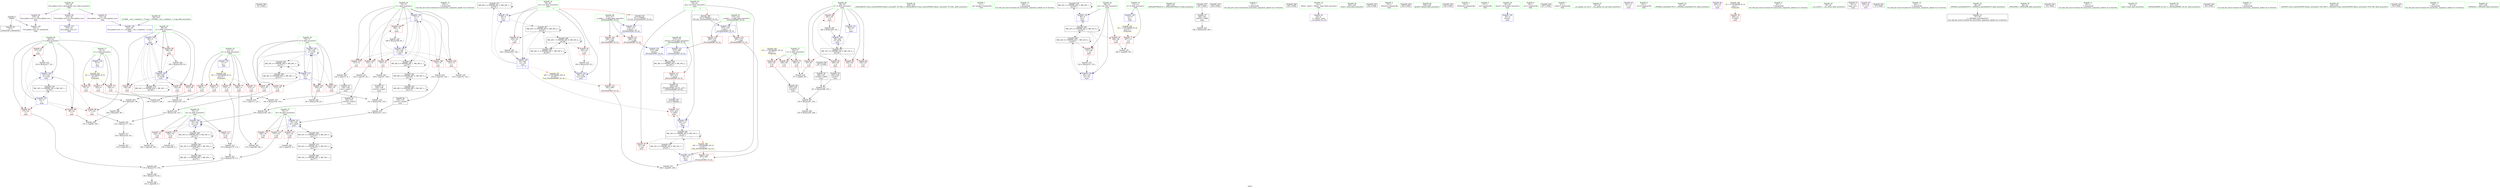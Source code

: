 digraph "SVFG" {
	label="SVFG";

	Node0x5594e4bcbaf0 [shape=record,color=grey,label="{NodeID: 0\nNullPtr}"];
	Node0x5594e4bcbaf0 -> Node0x5594e4bf3e40[style=solid];
	Node0x5594e4bcbaf0 -> Node0x5594e4bf9070[style=solid];
	Node0x5594e4c2b940 [shape=record,color=black,label="{NodeID: 346\n91 = PHI()\n}"];
	Node0x5594e4bf2d20 [shape=record,color=red,label="{NodeID: 97\n118\<--68\n\<--a\nmain\n}"];
	Node0x5594e4bf2d20 -> Node0x5594e4c002a0[style=solid];
	Node0x5594e4bf10a0 [shape=record,color=green,label="{NodeID: 14\n154\<--1\n\<--dummyObj\nCan only get source location for instruction, argument, global var or function.}"];
	Node0x5594e4c13e40 [shape=record,color=black,label="{NodeID: 277\nMR_20V_2 = PHI(MR_20V_3, MR_20V_1, )\npts\{65 \}\n}"];
	Node0x5594e4c13e40 -> Node0x5594e4bf94b0[style=dashed];
	Node0x5594e4c13e40 -> Node0x5594e4c13e40[style=dashed];
	Node0x5594e4bf3880 [shape=record,color=red,label="{NodeID: 111\n164\<--74\n\<--na\nmain\n}"];
	Node0x5594e4bf3880 -> Node0x5594e4c01aa0[style=solid];
	Node0x5594e4bf1a90 [shape=record,color=green,label="{NodeID: 28\n58\<--59\nit\<--it_field_insensitive\nmain\n}"];
	Node0x5594e4bf1a90 -> Node0x5594e4bf5930[style=solid];
	Node0x5594e4bf1a90 -> Node0x5594e4bf5a00[style=solid];
	Node0x5594e4bf1a90 -> Node0x5594e4bf5ad0[style=solid];
	Node0x5594e4bf1a90 -> Node0x5594e4bf5ba0[style=solid];
	Node0x5594e4bf1a90 -> Node0x5594e4bf5c70[style=solid];
	Node0x5594e4bf1a90 -> Node0x5594e4bf9240[style=solid];
	Node0x5594e4bf1a90 -> Node0x5594e4bfa0e0[style=solid];
	Node0x5594e4c18a60 [shape=record,color=yellow,style=double,label="{NodeID: 291\n4V_1 = ENCHI(MR_4V_0)\npts\{10 \}\nFun[main]}"];
	Node0x5594e4c18a60 -> Node0x5594e4bf4ea0[style=dashed];
	Node0x5594e4c18a60 -> Node0x5594e4bf4f70[style=dashed];
	Node0x5594e4c18a60 -> Node0x5594e4bf5040[style=dashed];
	Node0x5594e4bfe620 [shape=record,color=grey,label="{NodeID: 208\n100 = Binary(83, 99, )\n}"];
	Node0x5594e4bfe620 -> Node0x5594e4c01020[style=solid];
	Node0x5594e4bf8c70 [shape=record,color=blue,label="{NodeID: 125\n11\<--9\nm\<--\nGlob }"];
	Node0x5594e4bf8c70 -> Node0x5594e4c18b40[style=dashed];
	Node0x5594e4bf26b0 [shape=record,color=green,label="{NodeID: 42\n234\<--235\n_ZSt4endlIcSt11char_traitsIcEERSt13basic_ostreamIT_T0_ES6_\<--_ZSt4endlIcSt11char_traitsIcEERSt13basic_ostreamIT_T0_ES6__field_insensitive\n}"];
	Node0x5594e4bffb20 [shape=record,color=grey,label="{NodeID: 222\n179 = Binary(173, 178, )\n}"];
	Node0x5594e4bffb20 -> Node0x5594e4bffca0[style=solid];
	Node0x5594e4bf98c0 [shape=record,color=blue,label="{NodeID: 139\n72\<--9\nt\<--\nmain\n}"];
	Node0x5594e4bf98c0 -> Node0x5594e4bf32d0[style=dashed];
	Node0x5594e4bf98c0 -> Node0x5594e4bf33a0[style=dashed];
	Node0x5594e4bf98c0 -> Node0x5594e4bf3470[style=dashed];
	Node0x5594e4bf98c0 -> Node0x5594e4bf3540[style=dashed];
	Node0x5594e4bf98c0 -> Node0x5594e4bf3610[style=dashed];
	Node0x5594e4bf98c0 -> Node0x5594e4bf36e0[style=dashed];
	Node0x5594e4bf98c0 -> Node0x5594e4bf9c00[style=dashed];
	Node0x5594e4bf98c0 -> Node0x5594e4c0a440[style=dashed];
	Node0x5594e4bf4380 [shape=record,color=black,label="{NodeID: 56\n155\<--153\nconv25\<--cmp24\nmain\n}"];
	Node0x5594e4bf4380 -> Node0x5594e4bfef20[style=solid];
	Node0x5594e4c01020 [shape=record,color=grey,label="{NodeID: 236\n101 = cmp(96, 100, )\n}"];
	Node0x5594e4bfa420 [shape=record,color=blue,label="{NodeID: 153\n272\<--289\nretval\<--\n_ZSt3minIiERKT_S2_S2_\n}"];
	Node0x5594e4bfa420 -> Node0x5594e4c16640[style=dashed];
	Node0x5594e4bf4f70 [shape=record,color=red,label="{NodeID: 70\n108\<--8\n\<--n\nmain\n}"];
	Node0x5594e4bf4f70 -> Node0x5594e4c00420[style=solid];
	Node0x5594e4bf5ad0 [shape=record,color=red,label="{NodeID: 84\n239\<--58\n\<--it\nmain\n}"];
	Node0x5594e4be9d50 [shape=record,color=green,label="{NodeID: 1\n7\<--1\n__dso_handle\<--dummyObj\nGlob }"];
	Node0x5594e4c2ba10 [shape=record,color=black,label="{NodeID: 347\n210 = PHI(269, )\n}"];
	Node0x5594e4c2ba10 -> Node0x5594e4bf84f0[style=solid];
	Node0x5594e4bf2df0 [shape=record,color=red,label="{NodeID: 98\n136\<--68\n\<--a\nmain\n}"];
	Node0x5594e4bf2df0 -> Node0x5594e4bff6a0[style=solid];
	Node0x5594e4bf1130 [shape=record,color=green,label="{NodeID: 15\n246\<--1\n\<--dummyObj\nCan only get source location for instruction, argument, global var or function.}"];
	Node0x5594e4c14340 [shape=record,color=black,label="{NodeID: 278\nMR_22V_2 = PHI(MR_22V_3, MR_22V_1, )\npts\{67 \}\n}"];
	Node0x5594e4c14340 -> Node0x5594e4bf9580[style=dashed];
	Node0x5594e4c14340 -> Node0x5594e4c14340[style=dashed];
	Node0x5594e4bf3950 [shape=record,color=red,label="{NodeID: 112\n174\<--74\n\<--na\nmain\n}"];
	Node0x5594e4bf3950 -> Node0x5594e4bfeda0[style=solid];
	Node0x5594e4bf1b60 [shape=record,color=green,label="{NodeID: 29\n60\<--61\nans\<--ans_field_insensitive\nmain\n|{|<s3>7}}"];
	Node0x5594e4bf1b60 -> Node0x5594e4bf5d40[style=solid];
	Node0x5594e4bf1b60 -> Node0x5594e4bf9310[style=solid];
	Node0x5594e4bf1b60 -> Node0x5594e4bf9f40[style=solid];
	Node0x5594e4bf1b60:s3 -> Node0x5594e4c2ad10[style=solid,color=red];
	Node0x5594e4c18b40 [shape=record,color=yellow,style=double,label="{NodeID: 292\n6V_1 = ENCHI(MR_6V_0)\npts\{12 \}\nFun[main]}"];
	Node0x5594e4c18b40 -> Node0x5594e4bf5110[style=dashed];
	Node0x5594e4c18b40 -> Node0x5594e4bf51e0[style=dashed];
	Node0x5594e4c18b40 -> Node0x5594e4bf52b0[style=dashed];
	Node0x5594e4c18b40 -> Node0x5594e4bf5380[style=dashed];
	Node0x5594e4c18b40 -> Node0x5594e4bf5450[style=dashed];
	Node0x5594e4bfe7a0 [shape=record,color=grey,label="{NodeID: 209\n262 = Binary(261, 83, )\n}"];
	Node0x5594e4bfe7a0 -> Node0x5594e4bfa0e0[style=solid];
	Node0x5594e4bf8d70 [shape=record,color=blue,label="{NodeID: 126\n13\<--9\nk\<--\nGlob }"];
	Node0x5594e4bf8d70 -> Node0x5594e4c18c20[style=dashed];
	Node0x5594e4bf27b0 [shape=record,color=green,label="{NodeID: 43\n236\<--237\n_ZNSolsEPFRSoS_E\<--_ZNSolsEPFRSoS_E_field_insensitive\n}"];
	Node0x5594e4c19780 [shape=record,color=yellow,style=double,label="{NodeID: 306\n16V_1 = ENCHI(MR_16V_0)\npts\{61 \}\nFun[_ZSt3minIiERKT_S2_S2_]}"];
	Node0x5594e4c19780 -> Node0x5594e4bf8aa0[style=dashed];
	Node0x5594e4bffca0 [shape=record,color=grey,label="{NodeID: 223\n180 = Binary(179, 83, )\n}"];
	Node0x5594e4bffca0 -> Node0x5594e4c01920[style=solid];
	Node0x5594e4bf9990 [shape=record,color=blue,label="{NodeID: 140\n74\<--144\nna\<--sub\nmain\n}"];
	Node0x5594e4bf9990 -> Node0x5594e4bf37b0[style=dashed];
	Node0x5594e4bf9990 -> Node0x5594e4bf3880[style=dashed];
	Node0x5594e4bf9990 -> Node0x5594e4bf3950[style=dashed];
	Node0x5594e4bf9990 -> Node0x5594e4bf9990[style=dashed];
	Node0x5594e4bf9990 -> Node0x5594e4c0a940[style=dashed];
	Node0x5594e4bf4450 [shape=record,color=black,label="{NodeID: 57\n244\<--241\nconv63\<--call62\nmain\n}"];
	Node0x5594e4bf4450 -> Node0x5594e4bfe920[style=solid];
	Node0x5594e4c011a0 [shape=record,color=grey,label="{NodeID: 237\n159 = cmp(158, 9, )\n}"];
	Node0x5594e4bf5040 [shape=record,color=red,label="{NodeID: 71\n165\<--8\n\<--n\nmain\n}"];
	Node0x5594e4bf5040 -> Node0x5594e4c01aa0[style=solid];
	Node0x5594e492c320 [shape=record,color=black,label="{NodeID: 334\n230 = PHI()\n}"];
	Node0x5594e4bf5ba0 [shape=record,color=red,label="{NodeID: 85\n249\<--58\n\<--it\nmain\n}"];
	Node0x5594e4bf5ba0 -> Node0x5594e4bf45f0[style=solid];
	Node0x5594e4bd0290 [shape=record,color=green,label="{NodeID: 2\n9\<--1\n\<--dummyObj\nCan only get source location for instruction, argument, global var or function.}"];
	Node0x5594e4c2bc10 [shape=record,color=black,label="{NodeID: 348\n222 = PHI()\n}"];
	Node0x5594e4c0fe40 [shape=record,color=black,label="{NodeID: 265\nMR_16V_4 = PHI(MR_16V_6, MR_16V_3, )\npts\{61 \}\n|{|<s5>7}}"];
	Node0x5594e4c0fe40 -> Node0x5594e4bf5d40[style=dashed];
	Node0x5594e4c0fe40 -> Node0x5594e4bf84f0[style=dashed];
	Node0x5594e4c0fe40 -> Node0x5594e4bf9f40[style=dashed];
	Node0x5594e4c0fe40 -> Node0x5594e4c0fe40[style=dashed];
	Node0x5594e4c0fe40 -> Node0x5594e4c13440[style=dashed];
	Node0x5594e4c0fe40:s5 -> Node0x5594e4c19780[style=dashed,color=red];
	Node0x5594e4bf2ec0 [shape=record,color=red,label="{NodeID: 99\n199\<--68\n\<--a\nmain\n}"];
	Node0x5594e4bf2ec0 -> Node0x5594e4bf72c0[style=solid];
	Node0x5594e4bf11c0 [shape=record,color=green,label="{NodeID: 16\n4\<--6\n_ZStL8__ioinit\<--_ZStL8__ioinit_field_insensitive\nGlob }"];
	Node0x5594e4bf11c0 -> Node0x5594e4bf4860[style=solid];
	Node0x5594e4c14840 [shape=record,color=black,label="{NodeID: 279\nMR_24V_2 = PHI(MR_24V_3, MR_24V_1, )\npts\{69 \}\n}"];
	Node0x5594e4c14840 -> Node0x5594e4bf9650[style=dashed];
	Node0x5594e4c14840 -> Node0x5594e4c14840[style=dashed];
	Node0x5594e4bf3a20 [shape=record,color=red,label="{NodeID: 113\n161\<--76\n\<--nb\nmain\n}"];
	Node0x5594e4bf3a20 -> Node0x5594e4c01620[style=solid];
	Node0x5594e4bf1c30 [shape=record,color=green,label="{NodeID: 30\n62\<--63\ni\<--i_field_insensitive\nmain\n}"];
	Node0x5594e4bf1c30 -> Node0x5594e4bf5e10[style=solid];
	Node0x5594e4bf1c30 -> Node0x5594e4bf5ee0[style=solid];
	Node0x5594e4bf1c30 -> Node0x5594e4bf5fb0[style=solid];
	Node0x5594e4bf1c30 -> Node0x5594e4bf6080[style=solid];
	Node0x5594e4bf1c30 -> Node0x5594e4bf93e0[style=solid];
	Node0x5594e4bf1c30 -> Node0x5594e4bfa010[style=solid];
	Node0x5594e4c18c20 [shape=record,color=yellow,style=double,label="{NodeID: 293\n8V_1 = ENCHI(MR_8V_0)\npts\{14 \}\nFun[main]}"];
	Node0x5594e4c18c20 -> Node0x5594e4bf5520[style=dashed];
	Node0x5594e4bfe920 [shape=record,color=grey,label="{NodeID: 210\n245 = Binary(244, 246, )\n}"];
	Node0x5594e4bf8e70 [shape=record,color=blue,label="{NodeID: 127\n314\<--25\nllvm.global_ctors_0\<--\nGlob }"];
	Node0x5594e4bf28b0 [shape=record,color=green,label="{NodeID: 44\n242\<--243\nclock\<--clock_field_insensitive\n}"];
	Node0x5594e4c19890 [shape=record,color=yellow,style=double,label="{NodeID: 307\n20V_1 = ENCHI(MR_20V_0)\npts\{65 \}\nFun[_ZSt3minIiERKT_S2_S2_]}"];
	Node0x5594e4c19890 -> Node0x5594e4bf89d0[style=dashed];
	Node0x5594e4bffe20 [shape=record,color=grey,label="{NodeID: 224\n122 = Binary(120, 121, )\n}"];
	Node0x5594e4bffe20 -> Node0x5594e4bfffa0[style=solid];
	Node0x5594e4bf9a60 [shape=record,color=blue,label="{NodeID: 141\n76\<--156\nnb\<--sub26\nmain\n}"];
	Node0x5594e4bf9a60 -> Node0x5594e4bf3a20[style=dashed];
	Node0x5594e4bf9a60 -> Node0x5594e4bf3af0[style=dashed];
	Node0x5594e4bf9a60 -> Node0x5594e4bf3bc0[style=dashed];
	Node0x5594e4bf9a60 -> Node0x5594e4bf9a60[style=dashed];
	Node0x5594e4bf9a60 -> Node0x5594e4c0d140[style=dashed];
	Node0x5594e4bf4520 [shape=record,color=black,label="{NodeID: 58\n248\<--247\nconv66\<--call65\nmain\n}"];
	Node0x5594e4bf4520 -> Node0x5594e4bfeaa0[style=solid];
	Node0x5594e4c01320 [shape=record,color=grey,label="{NodeID: 238\n138 = cmp(137, 9, )\n}"];
	Node0x5594e4c01320 -> Node0x5594e4bf4110[style=solid];
	Node0x5594e4bf5110 [shape=record,color=red,label="{NodeID: 72\n98\<--11\n\<--m\nmain\n}"];
	Node0x5594e4bf5110 -> Node0x5594e4bfe1e0[style=solid];
	Node0x5594e4c2a840 [shape=record,color=black,label="{NodeID: 335\n232 = PHI()\n}"];
	Node0x5594e4bf5c70 [shape=record,color=red,label="{NodeID: 86\n261\<--58\n\<--it\nmain\n}"];
	Node0x5594e4bf5c70 -> Node0x5594e4bfe7a0[style=solid];
	Node0x5594e4bd00e0 [shape=record,color=green,label="{NodeID: 3\n15\<--1\n_ZSt3cin\<--dummyObj\nGlob }"];
	Node0x5594e4c2be50 [shape=record,color=black,label="{NodeID: 349\n226 = PHI()\n}"];
	Node0x5594e4bf2f90 [shape=record,color=red,label="{NodeID: 100\n113\<--70\n\<--b\nmain\n}"];
	Node0x5594e4bf2f90 -> Node0x5594e4c005a0[style=solid];
	Node0x5594e4bf1250 [shape=record,color=green,label="{NodeID: 17\n8\<--10\nn\<--n_field_insensitive\nGlob }"];
	Node0x5594e4bf1250 -> Node0x5594e4bf4ea0[style=solid];
	Node0x5594e4bf1250 -> Node0x5594e4bf4f70[style=solid];
	Node0x5594e4bf1250 -> Node0x5594e4bf5040[style=solid];
	Node0x5594e4bf1250 -> Node0x5594e4bf8b70[style=solid];
	Node0x5594e4c14d40 [shape=record,color=black,label="{NodeID: 280\nMR_26V_2 = PHI(MR_26V_3, MR_26V_1, )\npts\{71 \}\n}"];
	Node0x5594e4c14d40 -> Node0x5594e4c0e540[style=dashed];
	Node0x5594e4c14d40 -> Node0x5594e4c14d40[style=dashed];
	Node0x5594e4bf3af0 [shape=record,color=red,label="{NodeID: 114\n168\<--76\n\<--nb\nmain\n}"];
	Node0x5594e4bf3af0 -> Node0x5594e4c01c20[style=solid];
	Node0x5594e4bf1d00 [shape=record,color=green,label="{NodeID: 31\n64\<--65\ncur\<--cur_field_insensitive\nmain\n|{|<s5>7}}"];
	Node0x5594e4bf1d00 -> Node0x5594e4bf6150[style=solid];
	Node0x5594e4bf1d00 -> Node0x5594e4bf6220[style=solid];
	Node0x5594e4bf1d00 -> Node0x5594e4bf94b0[style=solid];
	Node0x5594e4bf1d00 -> Node0x5594e4bf9b30[style=solid];
	Node0x5594e4bf1d00 -> Node0x5594e4bf9e70[style=solid];
	Node0x5594e4bf1d00:s5 -> Node0x5594e4c2aed0[style=solid,color=red];
	Node0x5594e4bfeaa0 [shape=record,color=grey,label="{NodeID: 211\n251 = Binary(248, 250, )\n}"];
	Node0x5594e4bfeaa0 -> Node0x5594e4bfe4a0[style=solid];
	Node0x5594e4bf8f70 [shape=record,color=blue,label="{NodeID: 128\n315\<--26\nllvm.global_ctors_1\<--_GLOBAL__sub_I_vepifanov_1_0.cpp\nGlob }"];
	Node0x5594e4bf29b0 [shape=record,color=green,label="{NodeID: 45\n258\<--259\nfprintf\<--fprintf_field_insensitive\n}"];
	Node0x5594e4bfffa0 [shape=record,color=grey,label="{NodeID: 225\n123 = Binary(117, 122, )\n}"];
	Node0x5594e4bfffa0 -> Node0x5594e4bff3a0[style=solid];
	Node0x5594e4bf9b30 [shape=record,color=blue,label="{NodeID: 142\n64\<--184\ncur\<--inc40\nmain\n}"];
	Node0x5594e4bf9b30 -> Node0x5594e4c16b40[style=dashed];
	Node0x5594e4bf45f0 [shape=record,color=black,label="{NodeID: 59\n250\<--249\nconv67\<--\nmain\n}"];
	Node0x5594e4bf45f0 -> Node0x5594e4bfeaa0[style=solid];
	Node0x5594e4c014a0 [shape=record,color=grey,label="{NodeID: 239\n133 = cmp(132, 134, )\n}"];
	Node0x5594e4bf51e0 [shape=record,color=red,label="{NodeID: 73\n114\<--11\n\<--m\nmain\n}"];
	Node0x5594e4bf51e0 -> Node0x5594e4c005a0[style=solid];
	Node0x5594e4c2a910 [shape=record,color=black,label="{NodeID: 336\n233 = PHI()\n}"];
	Node0x5594e4bf5d40 [shape=record,color=red,label="{NodeID: 87\n231\<--60\n\<--ans\nmain\n}"];
	Node0x5594e4bd0170 [shape=record,color=green,label="{NodeID: 4\n16\<--1\n_ZSt4cout\<--dummyObj\nGlob }"];
	Node0x5594e4bf3060 [shape=record,color=red,label="{NodeID: 101\n121\<--70\n\<--b\nmain\n}"];
	Node0x5594e4bf3060 -> Node0x5594e4bffe20[style=solid];
	Node0x5594e4bf12e0 [shape=record,color=green,label="{NodeID: 18\n11\<--12\nm\<--m_field_insensitive\nGlob }"];
	Node0x5594e4bf12e0 -> Node0x5594e4bf5110[style=solid];
	Node0x5594e4bf12e0 -> Node0x5594e4bf51e0[style=solid];
	Node0x5594e4bf12e0 -> Node0x5594e4bf52b0[style=solid];
	Node0x5594e4bf12e0 -> Node0x5594e4bf5380[style=solid];
	Node0x5594e4bf12e0 -> Node0x5594e4bf5450[style=solid];
	Node0x5594e4bf12e0 -> Node0x5594e4bf8c70[style=solid];
	Node0x5594e4c15240 [shape=record,color=black,label="{NodeID: 281\nMR_28V_2 = PHI(MR_28V_3, MR_28V_1, )\npts\{73 \}\n}"];
	Node0x5594e4c15240 -> Node0x5594e4c0ea40[style=dashed];
	Node0x5594e4c15240 -> Node0x5594e4c15240[style=dashed];
	Node0x5594e4bf3bc0 [shape=record,color=red,label="{NodeID: 115\n177\<--76\n\<--nb\nmain\n}"];
	Node0x5594e4bf3bc0 -> Node0x5594e4bff9a0[style=solid];
	Node0x5594e4bf1dd0 [shape=record,color=green,label="{NodeID: 32\n66\<--67\ncnt\<--cnt_field_insensitive\nmain\n}"];
	Node0x5594e4bf1dd0 -> Node0x5594e4bf62f0[style=solid];
	Node0x5594e4bf1dd0 -> Node0x5594e4bf63c0[style=solid];
	Node0x5594e4bf1dd0 -> Node0x5594e4bf9580[style=solid];
	Node0x5594e4bf1dd0 -> Node0x5594e4bf97f0[style=solid];
	Node0x5594e4c18de0 [shape=record,color=yellow,style=double,label="{NodeID: 295\n12V_1 = ENCHI(MR_12V_0)\npts\{57 \}\nFun[main]}"];
	Node0x5594e4c18de0 -> Node0x5594e4bf56c0[style=dashed];
	Node0x5594e4c18de0 -> Node0x5594e4bf5790[style=dashed];
	Node0x5594e4c18de0 -> Node0x5594e4bf5860[style=dashed];
	Node0x5594e4bfec20 [shape=record,color=grey,label="{NodeID: 212\n218 = Binary(217, 83, )\n}"];
	Node0x5594e4bfec20 -> Node0x5594e4bfa010[style=solid];
	Node0x5594e4bf9070 [shape=record,color=blue, style = dotted,label="{NodeID: 129\n316\<--3\nllvm.global_ctors_2\<--dummyVal\nGlob }"];
	Node0x5594e4bf2ab0 [shape=record,color=green,label="{NodeID: 46\n272\<--273\nretval\<--retval_field_insensitive\n_ZSt3minIiERKT_S2_S2_\n}"];
	Node0x5594e4bf2ab0 -> Node0x5594e4bf85c0[style=solid];
	Node0x5594e4bf2ab0 -> Node0x5594e4bfa350[style=solid];
	Node0x5594e4bf2ab0 -> Node0x5594e4bfa420[style=solid];
	Node0x5594e4c00120 [shape=record,color=grey,label="{NodeID: 226\n144 = Binary(140, 143, )\n}"];
	Node0x5594e4c00120 -> Node0x5594e4bf9990[style=solid];
	Node0x5594e4bf9c00 [shape=record,color=blue,label="{NodeID: 143\n72\<--189\nt\<--inc42\nmain\n}"];
	Node0x5594e4bf9c00 -> Node0x5594e4bf32d0[style=dashed];
	Node0x5594e4bf9c00 -> Node0x5594e4bf33a0[style=dashed];
	Node0x5594e4bf9c00 -> Node0x5594e4bf3470[style=dashed];
	Node0x5594e4bf9c00 -> Node0x5594e4bf3540[style=dashed];
	Node0x5594e4bf9c00 -> Node0x5594e4bf3610[style=dashed];
	Node0x5594e4bf9c00 -> Node0x5594e4bf36e0[style=dashed];
	Node0x5594e4bf9c00 -> Node0x5594e4bf9c00[style=dashed];
	Node0x5594e4bf9c00 -> Node0x5594e4c0a440[style=dashed];
	Node0x5594e4bf46c0 [shape=record,color=black,label="{NodeID: 60\n253\<--252\nconv69\<--\nmain\n}"];
	Node0x5594e4bf46c0 -> Node0x5594e4bfe4a0[style=solid];
	Node0x5594e4c01620 [shape=record,color=grey,label="{NodeID: 240\n162 = cmp(161, 9, )\n}"];
	Node0x5594e4bf52b0 [shape=record,color=red,label="{NodeID: 74\n119\<--11\n\<--m\nmain\n}"];
	Node0x5594e4bf52b0 -> Node0x5594e4c002a0[style=solid];
	Node0x5594e4c2a9e0 [shape=record,color=black,label="{NodeID: 337\n241 = PHI()\n}"];
	Node0x5594e4c2a9e0 -> Node0x5594e4bf4450[style=solid];
	Node0x5594e4bf5e10 [shape=record,color=red,label="{NodeID: 88\n96\<--62\n\<--i\nmain\n}"];
	Node0x5594e4bf5e10 -> Node0x5594e4c01020[style=solid];
	Node0x5594e4bd0410 [shape=record,color=green,label="{NodeID: 5\n17\<--1\n.str\<--dummyObj\nGlob }"];
	Node0x5594e4bf3130 [shape=record,color=red,label="{NodeID: 102\n146\<--70\n\<--b\nmain\n}"];
	Node0x5594e4bf3130 -> Node0x5594e4bff220[style=solid];
	Node0x5594e4bf1370 [shape=record,color=green,label="{NodeID: 19\n13\<--14\nk\<--k_field_insensitive\nGlob }"];
	Node0x5594e4bf1370 -> Node0x5594e4bf5520[style=solid];
	Node0x5594e4bf1370 -> Node0x5594e4bf8d70[style=solid];
	Node0x5594e4c15740 [shape=record,color=black,label="{NodeID: 282\nMR_30V_2 = PHI(MR_30V_3, MR_30V_1, )\npts\{75 \}\n}"];
	Node0x5594e4c15740 -> Node0x5594e4c0ef40[style=dashed];
	Node0x5594e4c15740 -> Node0x5594e4c15740[style=dashed];
	Node0x5594e4bf84f0 [shape=record,color=red,label="{NodeID: 116\n213\<--210\n\<--call52\nmain\n}"];
	Node0x5594e4bf84f0 -> Node0x5594e4bf9f40[style=solid];
	Node0x5594e4bf1ea0 [shape=record,color=green,label="{NodeID: 33\n68\<--69\na\<--a_field_insensitive\nmain\n}"];
	Node0x5594e4bf1ea0 -> Node0x5594e4bf2c50[style=solid];
	Node0x5594e4bf1ea0 -> Node0x5594e4bf2d20[style=solid];
	Node0x5594e4bf1ea0 -> Node0x5594e4bf2df0[style=solid];
	Node0x5594e4bf1ea0 -> Node0x5594e4bf2ec0[style=solid];
	Node0x5594e4bf1ea0 -> Node0x5594e4bf9650[style=solid];
	Node0x5594e4bf1ea0 -> Node0x5594e4bf9da0[style=solid];
	Node0x5594e4bfeda0 [shape=record,color=grey,label="{NodeID: 213\n176 = Binary(174, 175, )\n}"];
	Node0x5594e4bfeda0 -> Node0x5594e4bff9a0[style=solid];
	Node0x5594e4bf9170 [shape=record,color=blue,label="{NodeID: 130\n54\<--9\nretval\<--\nmain\n}"];
	Node0x5594e4bf2b80 [shape=record,color=green,label="{NodeID: 47\n274\<--275\n__a.addr\<--__a.addr_field_insensitive\n_ZSt3minIiERKT_S2_S2_\n}"];
	Node0x5594e4bf2b80 -> Node0x5594e4bf8690[style=solid];
	Node0x5594e4bf2b80 -> Node0x5594e4bf8760[style=solid];
	Node0x5594e4bf2b80 -> Node0x5594e4bfa1b0[style=solid];
	Node0x5594e4c002a0 [shape=record,color=grey,label="{NodeID: 227\n120 = Binary(118, 119, )\n}"];
	Node0x5594e4c002a0 -> Node0x5594e4bffe20[style=solid];
	Node0x5594e4bf9cd0 [shape=record,color=blue,label="{NodeID: 144\n70\<--195\nb\<--inc45\nmain\n}"];
	Node0x5594e4bf9cd0 -> Node0x5594e4bf2f90[style=dashed];
	Node0x5594e4bf9cd0 -> Node0x5594e4bf3060[style=dashed];
	Node0x5594e4bf9cd0 -> Node0x5594e4bf3130[style=dashed];
	Node0x5594e4bf9cd0 -> Node0x5594e4bf3200[style=dashed];
	Node0x5594e4bf9cd0 -> Node0x5594e4bf9cd0[style=dashed];
	Node0x5594e4bf9cd0 -> Node0x5594e4c0e540[style=dashed];
	Node0x5594e4bf4790 [shape=record,color=black,label="{NodeID: 61\n269\<--292\n_ZSt3minIiERKT_S2_S2__ret\<--\n_ZSt3minIiERKT_S2_S2_\n|{<s0>7}}"];
	Node0x5594e4bf4790:s0 -> Node0x5594e4c2ba10[style=solid,color=blue];
	Node0x5594e4c017a0 [shape=record,color=grey,label="{NodeID: 241\n208 = cmp(206, 207, )\n}"];
	Node0x5594e4bf5380 [shape=record,color=red,label="{NodeID: 75\n169\<--11\n\<--m\nmain\n}"];
	Node0x5594e4bf5380 -> Node0x5594e4c01c20[style=solid];
	Node0x5594e4c2ab40 [shape=record,color=black,label="{NodeID: 338\n247 = PHI()\n}"];
	Node0x5594e4c2ab40 -> Node0x5594e4bf4520[style=solid];
	Node0x5594e4bf5ee0 [shape=record,color=red,label="{NodeID: 89\n117\<--62\n\<--i\nmain\n}"];
	Node0x5594e4bf5ee0 -> Node0x5594e4bfffa0[style=solid];
	Node0x5594e4bd04a0 [shape=record,color=green,label="{NodeID: 6\n19\<--1\n.str.1\<--dummyObj\nGlob }"];
	Node0x5594e4bf3200 [shape=record,color=red,label="{NodeID: 103\n194\<--70\n\<--b\nmain\n}"];
	Node0x5594e4bf3200 -> Node0x5594e4bf6fc0[style=solid];
	Node0x5594e4bf1400 [shape=record,color=green,label="{NodeID: 20\n24\<--28\nllvm.global_ctors\<--llvm.global_ctors_field_insensitive\nGlob }"];
	Node0x5594e4bf1400 -> Node0x5594e4bf4ba0[style=solid];
	Node0x5594e4bf1400 -> Node0x5594e4bf4ca0[style=solid];
	Node0x5594e4bf1400 -> Node0x5594e4bf4da0[style=solid];
	Node0x5594e4c15c40 [shape=record,color=black,label="{NodeID: 283\nMR_32V_2 = PHI(MR_32V_3, MR_32V_1, )\npts\{77 \}\n}"];
	Node0x5594e4c15c40 -> Node0x5594e4c12a40[style=dashed];
	Node0x5594e4bf85c0 [shape=record,color=red,label="{NodeID: 117\n292\<--272\n\<--retval\n_ZSt3minIiERKT_S2_S2_\n}"];
	Node0x5594e4bf85c0 -> Node0x5594e4bf4790[style=solid];
	Node0x5594e4bf1f70 [shape=record,color=green,label="{NodeID: 34\n70\<--71\nb\<--b_field_insensitive\nmain\n}"];
	Node0x5594e4bf1f70 -> Node0x5594e4bf2f90[style=solid];
	Node0x5594e4bf1f70 -> Node0x5594e4bf3060[style=solid];
	Node0x5594e4bf1f70 -> Node0x5594e4bf3130[style=solid];
	Node0x5594e4bf1f70 -> Node0x5594e4bf3200[style=solid];
	Node0x5594e4bf1f70 -> Node0x5594e4bf9720[style=solid];
	Node0x5594e4bf1f70 -> Node0x5594e4bf9cd0[style=solid];
	Node0x5594e4bfef20 [shape=record,color=grey,label="{NodeID: 214\n156 = Binary(151, 155, )\n}"];
	Node0x5594e4bfef20 -> Node0x5594e4bf9a60[style=solid];
	Node0x5594e4bf9240 [shape=record,color=blue,label="{NodeID: 131\n58\<--83\nit\<--\nmain\n}"];
	Node0x5594e4bf9240 -> Node0x5594e4c12f40[style=dashed];
	Node0x5594e4bf3c70 [shape=record,color=green,label="{NodeID: 48\n276\<--277\n__b.addr\<--__b.addr_field_insensitive\n_ZSt3minIiERKT_S2_S2_\n}"];
	Node0x5594e4bf3c70 -> Node0x5594e4bf8830[style=solid];
	Node0x5594e4bf3c70 -> Node0x5594e4bf8900[style=solid];
	Node0x5594e4bf3c70 -> Node0x5594e4bfa280[style=solid];
	Node0x5594e4c00420 [shape=record,color=grey,label="{NodeID: 228\n109 = cmp(107, 108, )\n}"];
	Node0x5594e4bf9da0 [shape=record,color=blue,label="{NodeID: 145\n68\<--200\na\<--inc48\nmain\n}"];
	Node0x5594e4bf9da0 -> Node0x5594e4bf2c50[style=dashed];
	Node0x5594e4bf9da0 -> Node0x5594e4bf2d20[style=dashed];
	Node0x5594e4bf9da0 -> Node0x5594e4bf2df0[style=dashed];
	Node0x5594e4bf9da0 -> Node0x5594e4bf2ec0[style=dashed];
	Node0x5594e4bf9da0 -> Node0x5594e4bf9650[style=dashed];
	Node0x5594e4bf9da0 -> Node0x5594e4bf9da0[style=dashed];
	Node0x5594e4bf9da0 -> Node0x5594e4c14840[style=dashed];
	Node0x5594e4bf4860 [shape=record,color=purple,label="{NodeID: 62\n35\<--4\n\<--_ZStL8__ioinit\n__cxx_global_var_init\n}"];
	Node0x5594e4c01920 [shape=record,color=grey,label="{NodeID: 242\n181 = cmp(180, 9, )\n}"];
	Node0x5594e4bf5450 [shape=record,color=red,label="{NodeID: 76\n175\<--11\n\<--m\nmain\n}"];
	Node0x5594e4bf5450 -> Node0x5594e4bfeda0[style=solid];
	Node0x5594e4c2ac40 [shape=record,color=black,label="{NodeID: 339\n257 = PHI()\n}"];
	Node0x5594e4c0d140 [shape=record,color=black,label="{NodeID: 256\nMR_32V_5 = PHI(MR_32V_8, MR_32V_4, )\npts\{77 \}\n}"];
	Node0x5594e4c0d140 -> Node0x5594e4bf9a60[style=dashed];
	Node0x5594e4c0d140 -> Node0x5594e4c0d140[style=dashed];
	Node0x5594e4c0d140 -> Node0x5594e4c12a40[style=dashed];
	Node0x5594e4bf5fb0 [shape=record,color=red,label="{NodeID: 90\n173\<--62\n\<--i\nmain\n}"];
	Node0x5594e4bf5fb0 -> Node0x5594e4bffb20[style=solid];
	Node0x5594e4bcfed0 [shape=record,color=green,label="{NodeID: 7\n21\<--1\nstderr\<--dummyObj\nGlob }"];
	Node0x5594e4bf32d0 [shape=record,color=red,label="{NodeID: 104\n132\<--72\n\<--t\nmain\n}"];
	Node0x5594e4bf32d0 -> Node0x5594e4c014a0[style=solid];
	Node0x5594e4bf1490 [shape=record,color=green,label="{NodeID: 21\n29\<--30\n__cxx_global_var_init\<--__cxx_global_var_init_field_insensitive\n}"];
	Node0x5594e4bf8690 [shape=record,color=red,label="{NodeID: 118\n282\<--274\n\<--__a.addr\n_ZSt3minIiERKT_S2_S2_\n}"];
	Node0x5594e4bf8690 -> Node0x5594e4bf8aa0[style=solid];
	Node0x5594e4bf2040 [shape=record,color=green,label="{NodeID: 35\n72\<--73\nt\<--t_field_insensitive\nmain\n}"];
	Node0x5594e4bf2040 -> Node0x5594e4bf32d0[style=solid];
	Node0x5594e4bf2040 -> Node0x5594e4bf33a0[style=solid];
	Node0x5594e4bf2040 -> Node0x5594e4bf3470[style=solid];
	Node0x5594e4bf2040 -> Node0x5594e4bf3540[style=solid];
	Node0x5594e4bf2040 -> Node0x5594e4bf3610[style=solid];
	Node0x5594e4bf2040 -> Node0x5594e4bf36e0[style=solid];
	Node0x5594e4bf2040 -> Node0x5594e4bf98c0[style=solid];
	Node0x5594e4bf2040 -> Node0x5594e4bf9c00[style=solid];
	Node0x5594e4bff0a0 [shape=record,color=grey,label="{NodeID: 215\n128 = Binary(127, 83, )\n}"];
	Node0x5594e4bff0a0 -> Node0x5594e4bf97f0[style=solid];
	Node0x5594e4bf9310 [shape=record,color=blue,label="{NodeID: 132\n60\<--93\nans\<--\nmain\n}"];
	Node0x5594e4bf9310 -> Node0x5594e4c0fe40[style=dashed];
	Node0x5594e4bf3d40 [shape=record,color=green,label="{NodeID: 49\n26\<--310\n_GLOBAL__sub_I_vepifanov_1_0.cpp\<--_GLOBAL__sub_I_vepifanov_1_0.cpp_field_insensitive\n}"];
	Node0x5594e4bf3d40 -> Node0x5594e4bf8f70[style=solid];
	Node0x5594e4c005a0 [shape=record,color=grey,label="{NodeID: 229\n115 = cmp(113, 114, )\n}"];
	Node0x5594e4bf9e70 [shape=record,color=blue,label="{NodeID: 146\n64\<--204\ncur\<--div\nmain\n|{|<s3>7}}"];
	Node0x5594e4bf9e70 -> Node0x5594e4bf84f0[style=dashed];
	Node0x5594e4bf9e70 -> Node0x5594e4bf94b0[style=dashed];
	Node0x5594e4bf9e70 -> Node0x5594e4c13e40[style=dashed];
	Node0x5594e4bf9e70:s3 -> Node0x5594e4c19890[style=dashed,color=red];
	Node0x5594e4bf4930 [shape=record,color=purple,label="{NodeID: 63\n221\<--17\n\<--.str\nmain\n}"];
	Node0x5594e4c01aa0 [shape=record,color=grey,label="{NodeID: 243\n166 = cmp(164, 165, )\n}"];
	Node0x5594e4bf5520 [shape=record,color=red,label="{NodeID: 77\n207\<--13\n\<--k\nmain\n}"];
	Node0x5594e4bf5520 -> Node0x5594e4c017a0[style=solid];
	Node0x5594e4c2ad10 [shape=record,color=black,label="{NodeID: 340\n270 = PHI(60, )\n0th arg _ZSt3minIiERKT_S2_S2_ }"];
	Node0x5594e4c2ad10 -> Node0x5594e4bfa1b0[style=solid];
	Node0x5594e4c0d640 [shape=record,color=black,label="{NodeID: 257\nMR_20V_5 = PHI(MR_20V_6, MR_20V_4, )\npts\{65 \}\n}"];
	Node0x5594e4c0d640 -> Node0x5594e4bf6220[style=dashed];
	Node0x5594e4c0d640 -> Node0x5594e4bf9e70[style=dashed];
	Node0x5594e4c0d640 -> Node0x5594e4c09a40[style=dashed];
	Node0x5594e4c0d640 -> Node0x5594e4c0d640[style=dashed];
	Node0x5594e4c0d640 -> Node0x5594e4c16b40[style=dashed];
	Node0x5594e4bf6080 [shape=record,color=red,label="{NodeID: 91\n217\<--62\n\<--i\nmain\n}"];
	Node0x5594e4bf6080 -> Node0x5594e4bfec20[style=solid];
	Node0x5594e4bcff60 [shape=record,color=green,label="{NodeID: 8\n22\<--1\n.str.2\<--dummyObj\nGlob }"];
	Node0x5594e4bf33a0 [shape=record,color=red,label="{NodeID: 105\n137\<--72\n\<--t\nmain\n}"];
	Node0x5594e4bf33a0 -> Node0x5594e4c01320[style=solid];
	Node0x5594e4bf1520 [shape=record,color=green,label="{NodeID: 22\n33\<--34\n_ZNSt8ios_base4InitC1Ev\<--_ZNSt8ios_base4InitC1Ev_field_insensitive\n}"];
	Node0x5594e4c16640 [shape=record,color=black,label="{NodeID: 285\nMR_36V_3 = PHI(MR_36V_4, MR_36V_2, )\npts\{273 \}\n}"];
	Node0x5594e4c16640 -> Node0x5594e4bf85c0[style=dashed];
	Node0x5594e4bf6fc0 [shape=record,color=grey,label="{NodeID: 202\n195 = Binary(194, 83, )\n}"];
	Node0x5594e4bf6fc0 -> Node0x5594e4bf9cd0[style=solid];
	Node0x5594e4bf8760 [shape=record,color=red,label="{NodeID: 119\n289\<--274\n\<--__a.addr\n_ZSt3minIiERKT_S2_S2_\n}"];
	Node0x5594e4bf8760 -> Node0x5594e4bfa420[style=solid];
	Node0x5594e4bf2110 [shape=record,color=green,label="{NodeID: 36\n74\<--75\nna\<--na_field_insensitive\nmain\n}"];
	Node0x5594e4bf2110 -> Node0x5594e4bf37b0[style=solid];
	Node0x5594e4bf2110 -> Node0x5594e4bf3880[style=solid];
	Node0x5594e4bf2110 -> Node0x5594e4bf3950[style=solid];
	Node0x5594e4bf2110 -> Node0x5594e4bf9990[style=solid];
	Node0x5594e4bff220 [shape=record,color=grey,label="{NodeID: 216\n151 = Binary(146, 150, )\n}"];
	Node0x5594e4bff220 -> Node0x5594e4bfef20[style=solid];
	Node0x5594e4bf93e0 [shape=record,color=blue,label="{NodeID: 133\n62\<--9\ni\<--\nmain\n}"];
	Node0x5594e4bf93e0 -> Node0x5594e4bf5e10[style=dashed];
	Node0x5594e4bf93e0 -> Node0x5594e4bf5ee0[style=dashed];
	Node0x5594e4bf93e0 -> Node0x5594e4bf5fb0[style=dashed];
	Node0x5594e4bf93e0 -> Node0x5594e4bf6080[style=dashed];
	Node0x5594e4bf93e0 -> Node0x5594e4bfa010[style=dashed];
	Node0x5594e4bf93e0 -> Node0x5594e4c13940[style=dashed];
	Node0x5594e4bf3e40 [shape=record,color=black,label="{NodeID: 50\n2\<--3\ndummyVal\<--dummyVal\n}"];
	Node0x5594e4c00720 [shape=record,color=grey,label="{NodeID: 230\n153 = cmp(152, 154, )\n}"];
	Node0x5594e4c00720 -> Node0x5594e4bf4380[style=solid];
	Node0x5594e4bf9f40 [shape=record,color=blue,label="{NodeID: 147\n60\<--213\nans\<--\nmain\n}"];
	Node0x5594e4bf9f40 -> Node0x5594e4c0fe40[style=dashed];
	Node0x5594e4bf4a00 [shape=record,color=purple,label="{NodeID: 64\n229\<--19\n\<--.str.1\nmain\n}"];
	Node0x5594e4c01c20 [shape=record,color=grey,label="{NodeID: 244\n170 = cmp(168, 169, )\n}"];
	Node0x5594e4bf55f0 [shape=record,color=red,label="{NodeID: 78\n238\<--21\n\<--stderr\nmain\n}"];
	Node0x5594e4c2aed0 [shape=record,color=black,label="{NodeID: 341\n271 = PHI(64, )\n1st arg _ZSt3minIiERKT_S2_S2_ }"];
	Node0x5594e4c2aed0 -> Node0x5594e4bfa280[style=solid];
	Node0x5594e4c0db40 [shape=record,color=black,label="{NodeID: 258\nMR_22V_5 = PHI(MR_22V_6, MR_22V_4, )\npts\{67 \}\n}"];
	Node0x5594e4c0db40 -> Node0x5594e4bf62f0[style=dashed];
	Node0x5594e4c0db40 -> Node0x5594e4bf63c0[style=dashed];
	Node0x5594e4c0db40 -> Node0x5594e4bf9580[style=dashed];
	Node0x5594e4c0db40 -> Node0x5594e4bf97f0[style=dashed];
	Node0x5594e4c0db40 -> Node0x5594e4c09f40[style=dashed];
	Node0x5594e4c0db40 -> Node0x5594e4c0db40[style=dashed];
	Node0x5594e4c0db40 -> Node0x5594e4c14340[style=dashed];
	Node0x5594e4bf6150 [shape=record,color=red,label="{NodeID: 92\n183\<--64\n\<--cur\nmain\n}"];
	Node0x5594e4bf6150 -> Node0x5594e4bff520[style=solid];
	Node0x5594e4bcfff0 [shape=record,color=green,label="{NodeID: 9\n25\<--1\n\<--dummyObj\nCan only get source location for instruction, argument, global var or function.}"];
	Node0x5594e4bf3470 [shape=record,color=red,label="{NodeID: 106\n141\<--72\n\<--t\nmain\n}"];
	Node0x5594e4bf3470 -> Node0x5594e4c00ea0[style=solid];
	Node0x5594e4bf15f0 [shape=record,color=green,label="{NodeID: 23\n39\<--40\n__cxa_atexit\<--__cxa_atexit_field_insensitive\n}"];
	Node0x5594e4c16b40 [shape=record,color=black,label="{NodeID: 286\nMR_20V_7 = PHI(MR_20V_8, MR_20V_6, )\npts\{65 \}\n}"];
	Node0x5594e4c16b40 -> Node0x5594e4bf6150[style=dashed];
	Node0x5594e4c16b40 -> Node0x5594e4bf9b30[style=dashed];
	Node0x5594e4c16b40 -> Node0x5594e4c09a40[style=dashed];
	Node0x5594e4c16b40 -> Node0x5594e4c16b40[style=dashed];
	Node0x5594e4bf7140 [shape=record,color=grey,label="{NodeID: 203\n204 = Binary(203, 149, )\n}"];
	Node0x5594e4bf7140 -> Node0x5594e4bf9e70[style=solid];
	Node0x5594e4bf8830 [shape=record,color=red,label="{NodeID: 120\n280\<--276\n\<--__b.addr\n_ZSt3minIiERKT_S2_S2_\n}"];
	Node0x5594e4bf8830 -> Node0x5594e4bf89d0[style=solid];
	Node0x5594e4bf21e0 [shape=record,color=green,label="{NodeID: 37\n76\<--77\nnb\<--nb_field_insensitive\nmain\n}"];
	Node0x5594e4bf21e0 -> Node0x5594e4bf3a20[style=solid];
	Node0x5594e4bf21e0 -> Node0x5594e4bf3af0[style=solid];
	Node0x5594e4bf21e0 -> Node0x5594e4bf3bc0[style=solid];
	Node0x5594e4bf21e0 -> Node0x5594e4bf9a60[style=solid];
	Node0x5594e4bff3a0 [shape=record,color=grey,label="{NodeID: 217\n124 = Binary(123, 83, )\n}"];
	Node0x5594e4bff3a0 -> Node0x5594e4c00ba0[style=solid];
	Node0x5594e4bf94b0 [shape=record,color=blue,label="{NodeID: 134\n64\<--9\ncur\<--\nmain\n}"];
	Node0x5594e4bf94b0 -> Node0x5594e4c0d640[style=dashed];
	Node0x5594e4bf3f40 [shape=record,color=black,label="{NodeID: 51\n53\<--9\nmain_ret\<--\nmain\n}"];
	Node0x5594e4c008a0 [shape=record,color=grey,label="{NodeID: 231\n284 = cmp(281, 283, )\n}"];
	Node0x5594e4bfa010 [shape=record,color=blue,label="{NodeID: 148\n62\<--218\ni\<--inc55\nmain\n}"];
	Node0x5594e4bfa010 -> Node0x5594e4bf5e10[style=dashed];
	Node0x5594e4bfa010 -> Node0x5594e4bf5ee0[style=dashed];
	Node0x5594e4bfa010 -> Node0x5594e4bf5fb0[style=dashed];
	Node0x5594e4bfa010 -> Node0x5594e4bf6080[style=dashed];
	Node0x5594e4bfa010 -> Node0x5594e4bfa010[style=dashed];
	Node0x5594e4bfa010 -> Node0x5594e4c13940[style=dashed];
	Node0x5594e4bf4ad0 [shape=record,color=purple,label="{NodeID: 65\n256\<--22\n\<--.str.2\nmain\n}"];
	Node0x5594e4c09a40 [shape=record,color=black,label="{NodeID: 245\nMR_20V_11 = PHI(MR_20V_7, MR_20V_6, )\npts\{65 \}\n}"];
	Node0x5594e4c09a40 -> Node0x5594e4c09a40[style=dashed];
	Node0x5594e4c09a40 -> Node0x5594e4c0d640[style=dashed];
	Node0x5594e4c09a40 -> Node0x5594e4c16b40[style=dashed];
	Node0x5594e4bf56c0 [shape=record,color=red,label="{NodeID: 79\n86\<--56\n\<--tt\nmain\n}"];
	Node0x5594e4bf56c0 -> Node0x5594e4c00d20[style=solid];
	Node0x5594e4c2b4e0 [shape=record,color=black,label="{NodeID: 342\n79 = PHI()\n}"];
	Node0x5594e4bf6220 [shape=record,color=red,label="{NodeID: 93\n203\<--64\n\<--cur\nmain\n}"];
	Node0x5594e4bf6220 -> Node0x5594e4bf7140[style=solid];
	Node0x5594e4bcc2b0 [shape=record,color=green,label="{NodeID: 10\n83\<--1\n\<--dummyObj\nCan only get source location for instruction, argument, global var or function.}"];
	Node0x5594e4c12a40 [shape=record,color=black,label="{NodeID: 273\nMR_32V_3 = PHI(MR_32V_4, MR_32V_2, )\npts\{77 \}\n}"];
	Node0x5594e4c12a40 -> Node0x5594e4c0d140[style=dashed];
	Node0x5594e4c12a40 -> Node0x5594e4c12a40[style=dashed];
	Node0x5594e4c12a40 -> Node0x5594e4c15c40[style=dashed];
	Node0x5594e4bf3540 [shape=record,color=red,label="{NodeID: 107\n147\<--72\n\<--t\nmain\n}"];
	Node0x5594e4bf3540 -> Node0x5594e4c00a20[style=solid];
	Node0x5594e4bf16f0 [shape=record,color=green,label="{NodeID: 24\n38\<--44\n_ZNSt8ios_base4InitD1Ev\<--_ZNSt8ios_base4InitD1Ev_field_insensitive\n}"];
	Node0x5594e4bf16f0 -> Node0x5594e4bf4010[style=solid];
	Node0x5594e4bf72c0 [shape=record,color=grey,label="{NodeID: 204\n200 = Binary(199, 83, )\n}"];
	Node0x5594e4bf72c0 -> Node0x5594e4bf9da0[style=solid];
	Node0x5594e4bf8900 [shape=record,color=red,label="{NodeID: 121\n286\<--276\n\<--__b.addr\n_ZSt3minIiERKT_S2_S2_\n}"];
	Node0x5594e4bf8900 -> Node0x5594e4bfa350[style=solid];
	Node0x5594e4bf22b0 [shape=record,color=green,label="{NodeID: 38\n80\<--81\n_ZNSirsERi\<--_ZNSirsERi_field_insensitive\n}"];
	Node0x5594e4bff520 [shape=record,color=grey,label="{NodeID: 218\n184 = Binary(183, 83, )\n}"];
	Node0x5594e4bff520 -> Node0x5594e4bf9b30[style=solid];
	Node0x5594e4bf9580 [shape=record,color=blue,label="{NodeID: 135\n66\<--9\ncnt\<--\nmain\n}"];
	Node0x5594e4bf9580 -> Node0x5594e4c0db40[style=dashed];
	Node0x5594e4bf4010 [shape=record,color=black,label="{NodeID: 52\n37\<--38\n\<--_ZNSt8ios_base4InitD1Ev\nCan only get source location for instruction, argument, global var or function.}"];
	Node0x5594e4c00a20 [shape=record,color=grey,label="{NodeID: 232\n148 = cmp(147, 149, )\n}"];
	Node0x5594e4c00a20 -> Node0x5594e4bf42b0[style=solid];
	Node0x5594e4bfa0e0 [shape=record,color=blue,label="{NodeID: 149\n58\<--262\nit\<--inc74\nmain\n}"];
	Node0x5594e4bfa0e0 -> Node0x5594e4c12f40[style=dashed];
	Node0x5594e4bf4ba0 [shape=record,color=purple,label="{NodeID: 66\n314\<--24\nllvm.global_ctors_0\<--llvm.global_ctors\nGlob }"];
	Node0x5594e4bf4ba0 -> Node0x5594e4bf8e70[style=solid];
	Node0x5594e4c09f40 [shape=record,color=black,label="{NodeID: 246\nMR_22V_8 = PHI(MR_22V_7, MR_22V_6, )\npts\{67 \}\n}"];
	Node0x5594e4c09f40 -> Node0x5594e4bf62f0[style=dashed];
	Node0x5594e4c09f40 -> Node0x5594e4bf97f0[style=dashed];
	Node0x5594e4c09f40 -> Node0x5594e4c09f40[style=dashed];
	Node0x5594e4c09f40 -> Node0x5594e4c0db40[style=dashed];
	Node0x5594e4bf5790 [shape=record,color=red,label="{NodeID: 80\n240\<--56\n\<--tt\nmain\n}"];
	Node0x5594e4c2b5e0 [shape=record,color=black,label="{NodeID: 343\n36 = PHI()\n}"];
	Node0x5594e4c0e540 [shape=record,color=black,label="{NodeID: 260\nMR_26V_4 = PHI(MR_26V_6, MR_26V_3, )\npts\{71 \}\n}"];
	Node0x5594e4c0e540 -> Node0x5594e4bf9720[style=dashed];
	Node0x5594e4c0e540 -> Node0x5594e4c0e540[style=dashed];
	Node0x5594e4c0e540 -> Node0x5594e4c14d40[style=dashed];
	Node0x5594e4bf62f0 [shape=record,color=red,label="{NodeID: 94\n127\<--66\n\<--cnt\nmain\n}"];
	Node0x5594e4bf62f0 -> Node0x5594e4bff0a0[style=solid];
	Node0x5594e4bcc340 [shape=record,color=green,label="{NodeID: 11\n93\<--1\n\<--dummyObj\nCan only get source location for instruction, argument, global var or function.}"];
	Node0x5594e4c12f40 [shape=record,color=black,label="{NodeID: 274\nMR_14V_3 = PHI(MR_14V_4, MR_14V_2, )\npts\{59 \}\n}"];
	Node0x5594e4c12f40 -> Node0x5594e4bf5930[style=dashed];
	Node0x5594e4c12f40 -> Node0x5594e4bf5a00[style=dashed];
	Node0x5594e4c12f40 -> Node0x5594e4bf5ad0[style=dashed];
	Node0x5594e4c12f40 -> Node0x5594e4bf5ba0[style=dashed];
	Node0x5594e4c12f40 -> Node0x5594e4bf5c70[style=dashed];
	Node0x5594e4c12f40 -> Node0x5594e4bfa0e0[style=dashed];
	Node0x5594e4bf3610 [shape=record,color=red,label="{NodeID: 108\n152\<--72\n\<--t\nmain\n}"];
	Node0x5594e4bf3610 -> Node0x5594e4c00720[style=solid];
	Node0x5594e4bf17f0 [shape=record,color=green,label="{NodeID: 25\n51\<--52\nmain\<--main_field_insensitive\n}"];
	Node0x5594e4bfe1e0 [shape=record,color=grey,label="{NodeID: 205\n99 = Binary(97, 98, )\n}"];
	Node0x5594e4bfe1e0 -> Node0x5594e4bfe620[style=solid];
	Node0x5594e4bf89d0 [shape=record,color=red,label="{NodeID: 122\n281\<--280\n\<--\n_ZSt3minIiERKT_S2_S2_\n}"];
	Node0x5594e4bf89d0 -> Node0x5594e4c008a0[style=solid];
	Node0x5594e4bf23b0 [shape=record,color=green,label="{NodeID: 39\n211\<--212\n_ZSt3minIiERKT_S2_S2_\<--_ZSt3minIiERKT_S2_S2__field_insensitive\n}"];
	Node0x5594e4bff6a0 [shape=record,color=grey,label="{NodeID: 219\n140 = Binary(136, 139, )\n}"];
	Node0x5594e4bff6a0 -> Node0x5594e4c00120[style=solid];
	Node0x5594e4bf9650 [shape=record,color=blue,label="{NodeID: 136\n68\<--9\na\<--\nmain\n}"];
	Node0x5594e4bf9650 -> Node0x5594e4bf2c50[style=dashed];
	Node0x5594e4bf9650 -> Node0x5594e4bf2d20[style=dashed];
	Node0x5594e4bf9650 -> Node0x5594e4bf2df0[style=dashed];
	Node0x5594e4bf9650 -> Node0x5594e4bf2ec0[style=dashed];
	Node0x5594e4bf9650 -> Node0x5594e4bf9650[style=dashed];
	Node0x5594e4bf9650 -> Node0x5594e4bf9da0[style=dashed];
	Node0x5594e4bf9650 -> Node0x5594e4c14840[style=dashed];
	Node0x5594e4bf4110 [shape=record,color=black,label="{NodeID: 53\n139\<--138\nconv\<--cmp17\nmain\n}"];
	Node0x5594e4bf4110 -> Node0x5594e4bff6a0[style=solid];
	Node0x5594e4c00ba0 [shape=record,color=grey,label="{NodeID: 233\n125 = cmp(124, 9, )\n}"];
	Node0x5594e4bfa1b0 [shape=record,color=blue,label="{NodeID: 150\n274\<--270\n__a.addr\<--__a\n_ZSt3minIiERKT_S2_S2_\n}"];
	Node0x5594e4bfa1b0 -> Node0x5594e4bf8690[style=dashed];
	Node0x5594e4bfa1b0 -> Node0x5594e4bf8760[style=dashed];
	Node0x5594e4bf4ca0 [shape=record,color=purple,label="{NodeID: 67\n315\<--24\nllvm.global_ctors_1\<--llvm.global_ctors\nGlob }"];
	Node0x5594e4bf4ca0 -> Node0x5594e4bf8f70[style=solid];
	Node0x5594e4c0a440 [shape=record,color=black,label="{NodeID: 247\nMR_28V_9 = PHI(MR_28V_7, MR_28V_5, )\npts\{73 \}\n}"];
	Node0x5594e4c0a440 -> Node0x5594e4bf98c0[style=dashed];
	Node0x5594e4c0a440 -> Node0x5594e4c0a440[style=dashed];
	Node0x5594e4c0a440 -> Node0x5594e4c0ea40[style=dashed];
	Node0x5594e4bf5860 [shape=record,color=red,label="{NodeID: 81\n252\<--56\n\<--tt\nmain\n}"];
	Node0x5594e4bf5860 -> Node0x5594e4bf46c0[style=solid];
	Node0x5594e4c2b6e0 [shape=record,color=black,label="{NodeID: 344\n89 = PHI()\n}"];
	Node0x5594e4c0ea40 [shape=record,color=black,label="{NodeID: 261\nMR_28V_4 = PHI(MR_28V_5, MR_28V_3, )\npts\{73 \}\n}"];
	Node0x5594e4c0ea40 -> Node0x5594e4bf98c0[style=dashed];
	Node0x5594e4c0ea40 -> Node0x5594e4c0a440[style=dashed];
	Node0x5594e4c0ea40 -> Node0x5594e4c0ea40[style=dashed];
	Node0x5594e4c0ea40 -> Node0x5594e4c15240[style=dashed];
	Node0x5594e4bf63c0 [shape=record,color=red,label="{NodeID: 95\n206\<--66\n\<--cnt\nmain\n}"];
	Node0x5594e4bf63c0 -> Node0x5594e4c017a0[style=solid];
	Node0x5594e4bcc3d0 [shape=record,color=green,label="{NodeID: 12\n134\<--1\n\<--dummyObj\nCan only get source location for instruction, argument, global var or function.}"];
	Node0x5594e4c13440 [shape=record,color=black,label="{NodeID: 275\nMR_16V_2 = PHI(MR_16V_4, MR_16V_1, )\npts\{61 \}\n}"];
	Node0x5594e4c13440 -> Node0x5594e4bf9310[style=dashed];
	Node0x5594e4bf36e0 [shape=record,color=red,label="{NodeID: 109\n188\<--72\n\<--t\nmain\n}"];
	Node0x5594e4bf36e0 -> Node0x5594e4bff820[style=solid];
	Node0x5594e4bf18f0 [shape=record,color=green,label="{NodeID: 26\n54\<--55\nretval\<--retval_field_insensitive\nmain\n}"];
	Node0x5594e4bf18f0 -> Node0x5594e4bf9170[style=solid];
	Node0x5594e4bfe320 [shape=record,color=grey,label="{NodeID: 206\n255 = Binary(254, 246, )\n}"];
	Node0x5594e4bf8aa0 [shape=record,color=red,label="{NodeID: 123\n283\<--282\n\<--\n_ZSt3minIiERKT_S2_S2_\n}"];
	Node0x5594e4bf8aa0 -> Node0x5594e4c008a0[style=solid];
	Node0x5594e4bf24b0 [shape=record,color=green,label="{NodeID: 40\n223\<--224\n_ZStlsISt11char_traitsIcEERSt13basic_ostreamIcT_ES5_PKc\<--_ZStlsISt11char_traitsIcEERSt13basic_ostreamIcT_ES5_PKc_field_insensitive\n}"];
	Node0x5594e4bff820 [shape=record,color=grey,label="{NodeID: 220\n189 = Binary(188, 83, )\n}"];
	Node0x5594e4bff820 -> Node0x5594e4bf9c00[style=solid];
	Node0x5594e4bf9720 [shape=record,color=blue,label="{NodeID: 137\n70\<--9\nb\<--\nmain\n}"];
	Node0x5594e4bf9720 -> Node0x5594e4bf2f90[style=dashed];
	Node0x5594e4bf9720 -> Node0x5594e4bf3060[style=dashed];
	Node0x5594e4bf9720 -> Node0x5594e4bf3130[style=dashed];
	Node0x5594e4bf9720 -> Node0x5594e4bf3200[style=dashed];
	Node0x5594e4bf9720 -> Node0x5594e4bf9cd0[style=dashed];
	Node0x5594e4bf9720 -> Node0x5594e4c0e540[style=dashed];
	Node0x5594e4bf41e0 [shape=record,color=black,label="{NodeID: 54\n143\<--142\nconv20\<--cmp19\nmain\n}"];
	Node0x5594e4bf41e0 -> Node0x5594e4c00120[style=solid];
	Node0x5594e4c00d20 [shape=record,color=grey,label="{NodeID: 234\n87 = cmp(85, 86, )\n}"];
	Node0x5594e4bfa280 [shape=record,color=blue,label="{NodeID: 151\n276\<--271\n__b.addr\<--__b\n_ZSt3minIiERKT_S2_S2_\n}"];
	Node0x5594e4bfa280 -> Node0x5594e4bf8830[style=dashed];
	Node0x5594e4bfa280 -> Node0x5594e4bf8900[style=dashed];
	Node0x5594e4bf4da0 [shape=record,color=purple,label="{NodeID: 68\n316\<--24\nllvm.global_ctors_2\<--llvm.global_ctors\nGlob }"];
	Node0x5594e4bf4da0 -> Node0x5594e4bf9070[style=solid];
	Node0x5594e4c0a940 [shape=record,color=black,label="{NodeID: 248\nMR_30V_8 = PHI(MR_30V_6, MR_30V_5, )\npts\{75 \}\n}"];
	Node0x5594e4c0a940 -> Node0x5594e4bf9990[style=dashed];
	Node0x5594e4c0a940 -> Node0x5594e4c0a940[style=dashed];
	Node0x5594e4c0a940 -> Node0x5594e4c0ef40[style=dashed];
	Node0x5594e4bf5930 [shape=record,color=red,label="{NodeID: 82\n85\<--58\n\<--it\nmain\n}"];
	Node0x5594e4bf5930 -> Node0x5594e4c00d20[style=solid];
	Node0x5594e4c2b840 [shape=record,color=black,label="{NodeID: 345\n90 = PHI()\n}"];
	Node0x5594e4c0ef40 [shape=record,color=black,label="{NodeID: 262\nMR_30V_4 = PHI(MR_30V_5, MR_30V_3, )\npts\{75 \}\n}"];
	Node0x5594e4c0ef40 -> Node0x5594e4bf9990[style=dashed];
	Node0x5594e4c0ef40 -> Node0x5594e4c0a940[style=dashed];
	Node0x5594e4c0ef40 -> Node0x5594e4c0ef40[style=dashed];
	Node0x5594e4c0ef40 -> Node0x5594e4c15740[style=dashed];
	Node0x5594e4bf2c50 [shape=record,color=red,label="{NodeID: 96\n107\<--68\n\<--a\nmain\n}"];
	Node0x5594e4bf2c50 -> Node0x5594e4c00420[style=solid];
	Node0x5594e4bcc4a0 [shape=record,color=green,label="{NodeID: 13\n149\<--1\n\<--dummyObj\nCan only get source location for instruction, argument, global var or function.}"];
	Node0x5594e4c13940 [shape=record,color=black,label="{NodeID: 276\nMR_18V_2 = PHI(MR_18V_4, MR_18V_1, )\npts\{63 \}\n}"];
	Node0x5594e4c13940 -> Node0x5594e4bf93e0[style=dashed];
	Node0x5594e4bf37b0 [shape=record,color=red,label="{NodeID: 110\n158\<--74\n\<--na\nmain\n}"];
	Node0x5594e4bf37b0 -> Node0x5594e4c011a0[style=solid];
	Node0x5594e4bf19c0 [shape=record,color=green,label="{NodeID: 27\n56\<--57\ntt\<--tt_field_insensitive\nmain\n}"];
	Node0x5594e4bf19c0 -> Node0x5594e4bf56c0[style=solid];
	Node0x5594e4bf19c0 -> Node0x5594e4bf5790[style=solid];
	Node0x5594e4bf19c0 -> Node0x5594e4bf5860[style=solid];
	Node0x5594e4c17f40 [shape=record,color=yellow,style=double,label="{NodeID: 290\n2V_1 = ENCHI(MR_2V_0)\npts\{1 \}\nFun[main]}"];
	Node0x5594e4c17f40 -> Node0x5594e4bf55f0[style=dashed];
	Node0x5594e4bfe4a0 [shape=record,color=grey,label="{NodeID: 207\n254 = Binary(251, 253, )\n}"];
	Node0x5594e4bfe4a0 -> Node0x5594e4bfe320[style=solid];
	Node0x5594e4bf8b70 [shape=record,color=blue,label="{NodeID: 124\n8\<--9\nn\<--\nGlob }"];
	Node0x5594e4bf8b70 -> Node0x5594e4c18a60[style=dashed];
	Node0x5594e4bf25b0 [shape=record,color=green,label="{NodeID: 41\n227\<--228\n_ZNSolsEi\<--_ZNSolsEi_field_insensitive\n}"];
	Node0x5594e4bff9a0 [shape=record,color=grey,label="{NodeID: 221\n178 = Binary(176, 177, )\n}"];
	Node0x5594e4bff9a0 -> Node0x5594e4bffb20[style=solid];
	Node0x5594e4bf97f0 [shape=record,color=blue,label="{NodeID: 138\n66\<--128\ncnt\<--inc\nmain\n}"];
	Node0x5594e4bf97f0 -> Node0x5594e4c09f40[style=dashed];
	Node0x5594e4bf42b0 [shape=record,color=black,label="{NodeID: 55\n150\<--148\nconv22\<--cmp21\nmain\n}"];
	Node0x5594e4bf42b0 -> Node0x5594e4bff220[style=solid];
	Node0x5594e4c00ea0 [shape=record,color=grey,label="{NodeID: 235\n142 = cmp(141, 83, )\n}"];
	Node0x5594e4c00ea0 -> Node0x5594e4bf41e0[style=solid];
	Node0x5594e4bfa350 [shape=record,color=blue,label="{NodeID: 152\n272\<--286\nretval\<--\n_ZSt3minIiERKT_S2_S2_\n}"];
	Node0x5594e4bfa350 -> Node0x5594e4c16640[style=dashed];
	Node0x5594e4bf4ea0 [shape=record,color=red,label="{NodeID: 69\n97\<--8\n\<--n\nmain\n}"];
	Node0x5594e4bf4ea0 -> Node0x5594e4bfe1e0[style=solid];
	Node0x5594e4bf5a00 [shape=record,color=red,label="{NodeID: 83\n225\<--58\n\<--it\nmain\n}"];
}
